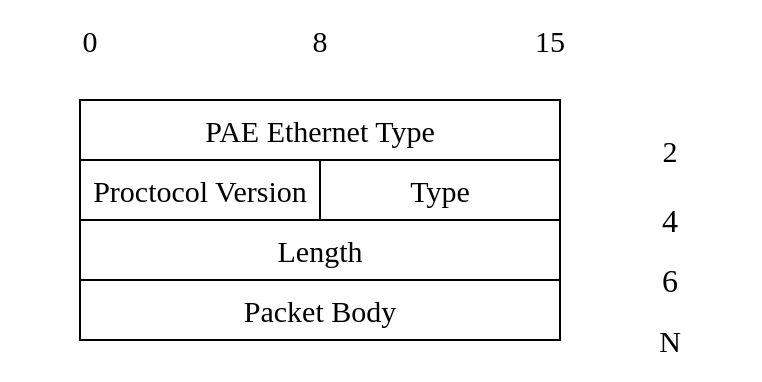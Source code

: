 <mxfile version="22.0.4" type="github">
  <diagram name="第 1 页" id="Vi2iqwPB6RqHci6smJ-r">
    <mxGraphModel dx="1066" dy="725" grid="1" gridSize="10" guides="1" tooltips="1" connect="1" arrows="1" fold="1" page="1" pageScale="1" pageWidth="827" pageHeight="1169" math="0" shadow="0">
      <root>
        <mxCell id="0" />
        <mxCell id="1" parent="0" />
        <mxCell id="7LF_GMf9Kyc4ma6_n8TX-10" value="4" style="rounded=1;whiteSpace=wrap;html=1;strokeColor=none;fontSize=16;fontFamily=Times New Roman;" parent="1" vertex="1">
          <mxGeometry x="500" y="130" width="90" height="40" as="geometry" />
        </mxCell>
        <mxCell id="7LF_GMf9Kyc4ma6_n8TX-1" value="&lt;font style=&quot;font-size: 15px;&quot;&gt;Proctocol Version&lt;/font&gt;" style="rounded=0;whiteSpace=wrap;html=1;fontFamily=Times New Roman;" parent="1" vertex="1">
          <mxGeometry x="250" y="120" width="120" height="30" as="geometry" />
        </mxCell>
        <mxCell id="7LF_GMf9Kyc4ma6_n8TX-2" value="&lt;font style=&quot;font-size: 15px;&quot;&gt;Type&lt;/font&gt;" style="rounded=0;whiteSpace=wrap;html=1;fontFamily=Times New Roman;" parent="1" vertex="1">
          <mxGeometry x="370" y="120" width="120" height="30" as="geometry" />
        </mxCell>
        <mxCell id="7LF_GMf9Kyc4ma6_n8TX-3" value="PAE Ethernet Type" style="rounded=0;whiteSpace=wrap;html=1;fontSize=15;fontFamily=Times New Roman;" parent="1" vertex="1">
          <mxGeometry x="250" y="90" width="240" height="30" as="geometry" />
        </mxCell>
        <mxCell id="7LF_GMf9Kyc4ma6_n8TX-4" value="&lt;font style=&quot;font-size: 15px;&quot;&gt;Length&lt;/font&gt;" style="rounded=0;whiteSpace=wrap;html=1;fontFamily=Times New Roman;" parent="1" vertex="1">
          <mxGeometry x="250" y="150" width="240" height="30" as="geometry" />
        </mxCell>
        <mxCell id="7LF_GMf9Kyc4ma6_n8TX-5" value="&lt;font style=&quot;font-size: 15px;&quot;&gt;Packet Body&lt;/font&gt;" style="rounded=0;whiteSpace=wrap;html=1;fontFamily=Times New Roman;" parent="1" vertex="1">
          <mxGeometry x="250" y="180" width="240" height="30" as="geometry" />
        </mxCell>
        <mxCell id="7LF_GMf9Kyc4ma6_n8TX-6" value="&lt;font style=&quot;font-size: 15px;&quot;&gt;0&lt;/font&gt;" style="rounded=1;whiteSpace=wrap;html=1;strokeColor=none;fontFamily=Times New Roman;" parent="1" vertex="1">
          <mxGeometry x="210" y="40" width="90" height="40" as="geometry" />
        </mxCell>
        <mxCell id="7LF_GMf9Kyc4ma6_n8TX-7" value="8" style="rounded=1;whiteSpace=wrap;html=1;strokeColor=none;fontSize=15;fontFamily=Times New Roman;" parent="1" vertex="1">
          <mxGeometry x="325" y="40" width="90" height="40" as="geometry" />
        </mxCell>
        <mxCell id="7LF_GMf9Kyc4ma6_n8TX-8" value="15" style="rounded=1;whiteSpace=wrap;html=1;strokeColor=none;fontSize=15;fontFamily=Times New Roman;" parent="1" vertex="1">
          <mxGeometry x="440" y="40" width="90" height="40" as="geometry" />
        </mxCell>
        <mxCell id="7LF_GMf9Kyc4ma6_n8TX-9" value="2" style="rounded=1;whiteSpace=wrap;html=1;strokeColor=none;fontSize=15;fontFamily=Times New Roman;" parent="1" vertex="1">
          <mxGeometry x="500" y="100" width="90" height="30" as="geometry" />
        </mxCell>
        <mxCell id="7LF_GMf9Kyc4ma6_n8TX-11" value="6" style="rounded=1;whiteSpace=wrap;html=1;strokeColor=none;fontSize=16;fontFamily=Times New Roman;" parent="1" vertex="1">
          <mxGeometry x="500" y="160" width="90" height="40" as="geometry" />
        </mxCell>
        <mxCell id="7LF_GMf9Kyc4ma6_n8TX-12" value="&lt;font style=&quot;font-size: 15px;&quot;&gt;N&lt;/font&gt;" style="rounded=1;whiteSpace=wrap;html=1;strokeColor=none;fontFamily=Times New Roman;" parent="1" vertex="1">
          <mxGeometry x="500" y="190" width="90" height="40" as="geometry" />
        </mxCell>
      </root>
    </mxGraphModel>
  </diagram>
</mxfile>
